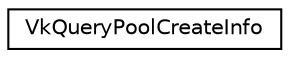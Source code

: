 digraph "Graphical Class Hierarchy"
{
 // LATEX_PDF_SIZE
  edge [fontname="Helvetica",fontsize="10",labelfontname="Helvetica",labelfontsize="10"];
  node [fontname="Helvetica",fontsize="10",shape=record];
  rankdir="LR";
  Node0 [label="VkQueryPoolCreateInfo",height=0.2,width=0.4,color="black", fillcolor="white", style="filled",URL="$structVkQueryPoolCreateInfo.html",tooltip=" "];
}
